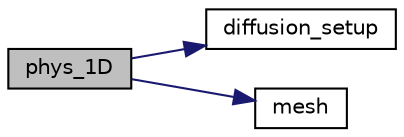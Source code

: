 digraph G
{
  edge [fontname="Helvetica",fontsize="10",labelfontname="Helvetica",labelfontsize="10"];
  node [fontname="Helvetica",fontsize="10",shape=record];
  rankdir=LR;
  Node1 [label="phys_1D",height=0.2,width=0.4,color="black", fillcolor="grey75", style="filled" fontcolor="black"];
  Node1 -> Node2 [color="midnightblue",fontsize="10",style="solid",fontname="Helvetica"];
  Node2 [label="diffusion_setup",height=0.2,width=0.4,color="black", fillcolor="white", style="filled",URL="$nls__diffusion_8f90.html#af3390a1c7446e9100163eff8d3b3f047"];
  Node1 -> Node3 [color="midnightblue",fontsize="10",style="solid",fontname="Helvetica"];
  Node3 [label="mesh",height=0.2,width=0.4,color="black", fillcolor="white", style="filled",URL="$nls__mesh_8f90.html#a74c4107ebdb0ac8d5120c26a8bd82274"];
}

